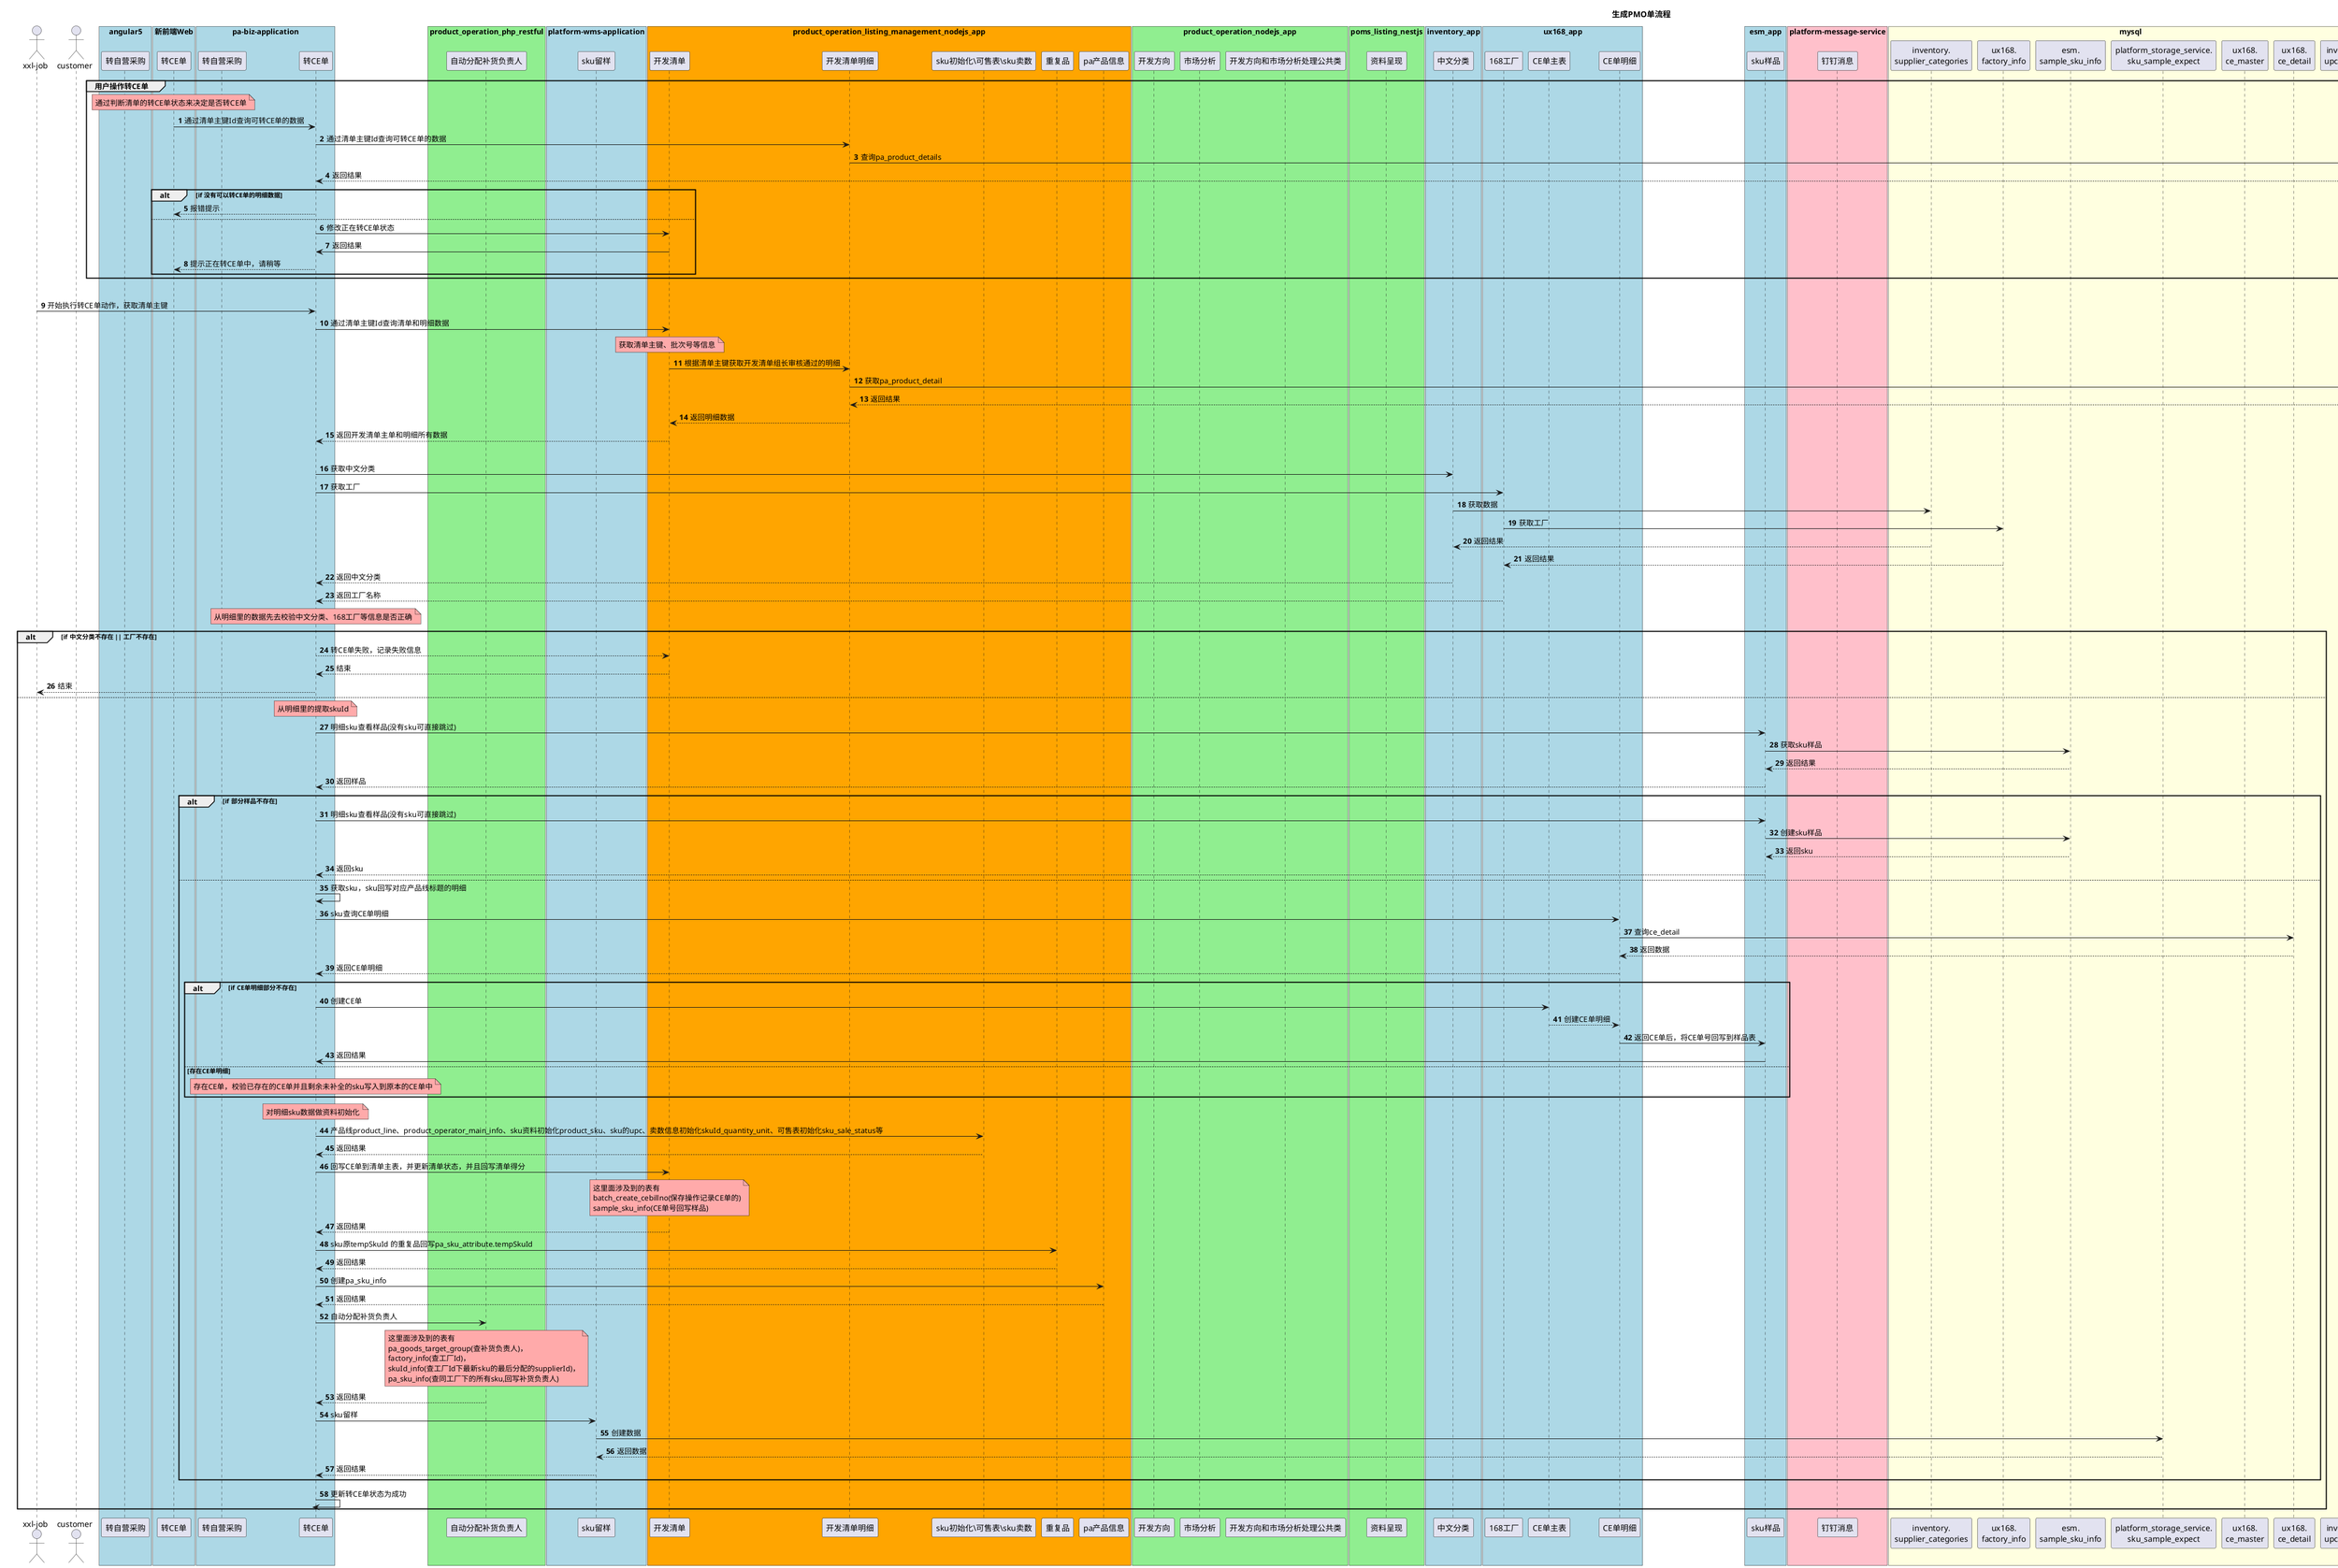 @startuml
'语雀文档
'https://ux168.yuque.com/hgi29i/zv5uea/dvxvegcg1ea6vcub
title 生成PMO单流程
autonumber

actor "xxl-job" as job
actor "customer" as customer

box "angular5" #lightBlue
participant "转自营采购" as web1
end box

box "新前端Web" #lightBlue
participant "转CE单" as web2
end box

box "pa-biz-application" #lightBlue
participant "转自营采购" as java1
participant "转CE单" as java2
end box

box "product_operation_php_restful" #lightGreen
participant "自动分配补货负责人" as php1
end box

box "platform-wms-application" #lightBlue
participant "sku留样" as java3
end box


box "product_operation_listing_management_nodejs_app" #orange
participant "开发清单" as node1
participant "开发清单明细" as node2
participant "sku初始化\可售表\sku卖数" as node3
participant "重复品" as node4
participant "pa产品信息" as node5
end box

box "product_operation_nodejs_app" #lightGreen
participant "开发方向" as node6
participant "市场分析" as node7
participant "PMO单" as node7

participant "开发方向和市场分析处理公共类" as node9
end box

box "poms_listing_nestjs" #lightGreen
participant "资料呈现" as node8
end box

box "inventory_app" #lightBlue
participant "中文分类" as inventory
end box

box "ux168_app" #lightBlue
participant "168工厂" as ux168
participant "CE单主表" as ce_master
participant "CE单明细" as ce_detail
end box

box "esm_app" #lightBlue
participant "sku样品" as esm
end box

box "platform-message-service" #pink
participant "钉钉消息" as dingding
end box

box "mysql" #lightYellow
participant "inventory.\nsupplier_categories" as sql1
participant "ux168.\nfactory_info" as sql2
participant "esm.\nsample_sku_info" as sql3
participant "platform_storage_service.\nsku_sample_expect" as sql4
participant "ux168.\nce_master" as sql5
participant "ux168.\nce_detail" as sql6
participant "inventory.\nupc_record" as sql7

end box

box "mongodb" #lightYellow
participant "pa_product" as db1
participant "pa_product_detail" as db2

participant "skuId_info_main_table" as db3
participant "skuId_info" as db4


participant "pa_sku_attribute" as db7
participant "pa_goods_bid" as db8

participant "batch_create_cebillno" as db9
participant "sku_sale_status" as db10
participant "product_sku" as db11

participant "pa_sku_material" as db12

participant "product_line" as db13
participant "product_operator_main_info" as db14
end box


group 用户操作转CE单
note over web2#FFAAAA: 通过判断清单的转CE单状态来决定是否转CE单
web2 -> java2 : 通过清单主键Id查询可转CE单的数据
java2 -> node2 : 通过清单主键Id查询可转CE单的数据
node2 -> db2 : 查询pa_product_details
db2 --> java2 : 返回结果
alt if 没有可以转CE单的明细数据
java2 --> web2 : 报错提示
else
java2 -> node1 : 修改正在转CE单状态
node1 -> java2 : 返回结果
java2 --> web2 : 提示正在转CE单中，请稍等
end

end

group xxl-job 执行转CE单
job -> java2 : 开始执行转CE单动作，获取清单主键
java2 -> node1 : 通过清单主键Id查询清单和明细数据
note over node1#FFAAAA: 获取清单主键、批次号等信息
node1 -> node2 : 根据清单主键获取开发清单组长审核通过的明细
node2 -> db2 : 获取pa_product_detail
db2 --> node2 : 返回结果
node2 --> node1 : 返回明细数据
node1 --> java2 : 返回开发清单主单和明细所有数据
par
java2 -> inventory : 获取中文分类
java2 -> ux168 : 获取工厂

inventory -> sql1 : 获取数据
ux168 -> sql2 : 获取工厂
sql1 --> inventory : 返回结果
sql2 --> ux168 : 返回结果
inventory --> java2 : 返回中文分类
ux168 --> java2 : 返回工厂名称
note over java2#FFAAAA: 从明细里的数据先去校验中文分类、168工厂等信息是否正确

alt if 中文分类不存在 || 工厂不存在
java2 --> node1 : 转CE单失败，记录失败信息
node1 --> java2 : 结束
java2 --> job : 结束
else

note over java2#FFAAAA: 从明细里的提取skuId
java2 -> esm : 明细sku查看样品(没有sku可直接跳过)
esm -> sql3 : 获取sku样品
sql3 --> esm : 返回结果
esm --> java2 : 返回样品
alt if 部分样品不存在
java2 -> esm : 明细sku查看样品(没有sku可直接跳过)
esm -> sql3 : 创建sku样品
sql3 --> esm : 返回sku
esm --> java2 : 返回sku
else
java2 -> java2 : 获取sku，sku回写对应产品线标题的明细

java2 -> ce_detail : sku查询CE单明细
ce_detail -> sql6 : 查询ce_detail
sql6 --> ce_detail : 返回数据
ce_detail --> java2 : 返回CE单明细

alt if CE单明细部分不存在
java2 -> ce_master : 创建CE单
ce_master --> ce_detail : 创建CE单明细
ce_detail -> esm : 返回CE单后，将CE单号回写到样品表
esm -> java2 : 返回结果


else 存在CE单明细
note over java2#FFAAAA: 存在CE单，校验已存在的CE单并且剩余未补全的sku写入到原本的CE单中

end
note over java2#FFAAAA: 对明细sku数据做资料初始化
java2 -> node3 : 产品线product_line、product_operator_main_info、sku资料初始化product_sku、sku的upc、卖数信息初始化skuId_quantity_unit、可售表初始化sku_sale_status等
node3 --> java2 : 返回结果


java2 -> node1 : 回写CE单到清单主表，并更新清单状态，并且回写清单得分
note over node1#FFAAAA: 这里面涉及到的表有\nbatch_create_cebillno(保存操作记录CE单的)\nsample_sku_info(CE单号回写样品)
node1 --> java2 : 返回结果

java2 -> node4 : sku原tempSkuId 的重复品回写pa_sku_attribute.tempSkuId
node4 --> java2 : 返回结果

java2 -> node5 : 创建pa_sku_info
node5 --> java2 : 返回结果

java2 -> php1 : 自动分配补货负责人
note over php1#FFAAAA: 这里面涉及到的表有\npa_goods_target_group(查补货负责人)，\nfactory_info(查工厂Id)，\nskuId_info(查工厂Id下最新sku的最后分配的supplierId)，\npa_sku_info(查同工厂下的所有sku,回写补货负责人)
php1 --> java2 : 返回结果

java2 -> java3 : sku留样
java3 -> sql4 : 创建数据
sql4 --> java3 : 返回数据
java3 --> java2 : 返回结果


deactivate java2
end
java2 -> java2 : 更新转CE单状态为成功

deactivate java2


end
@enduml